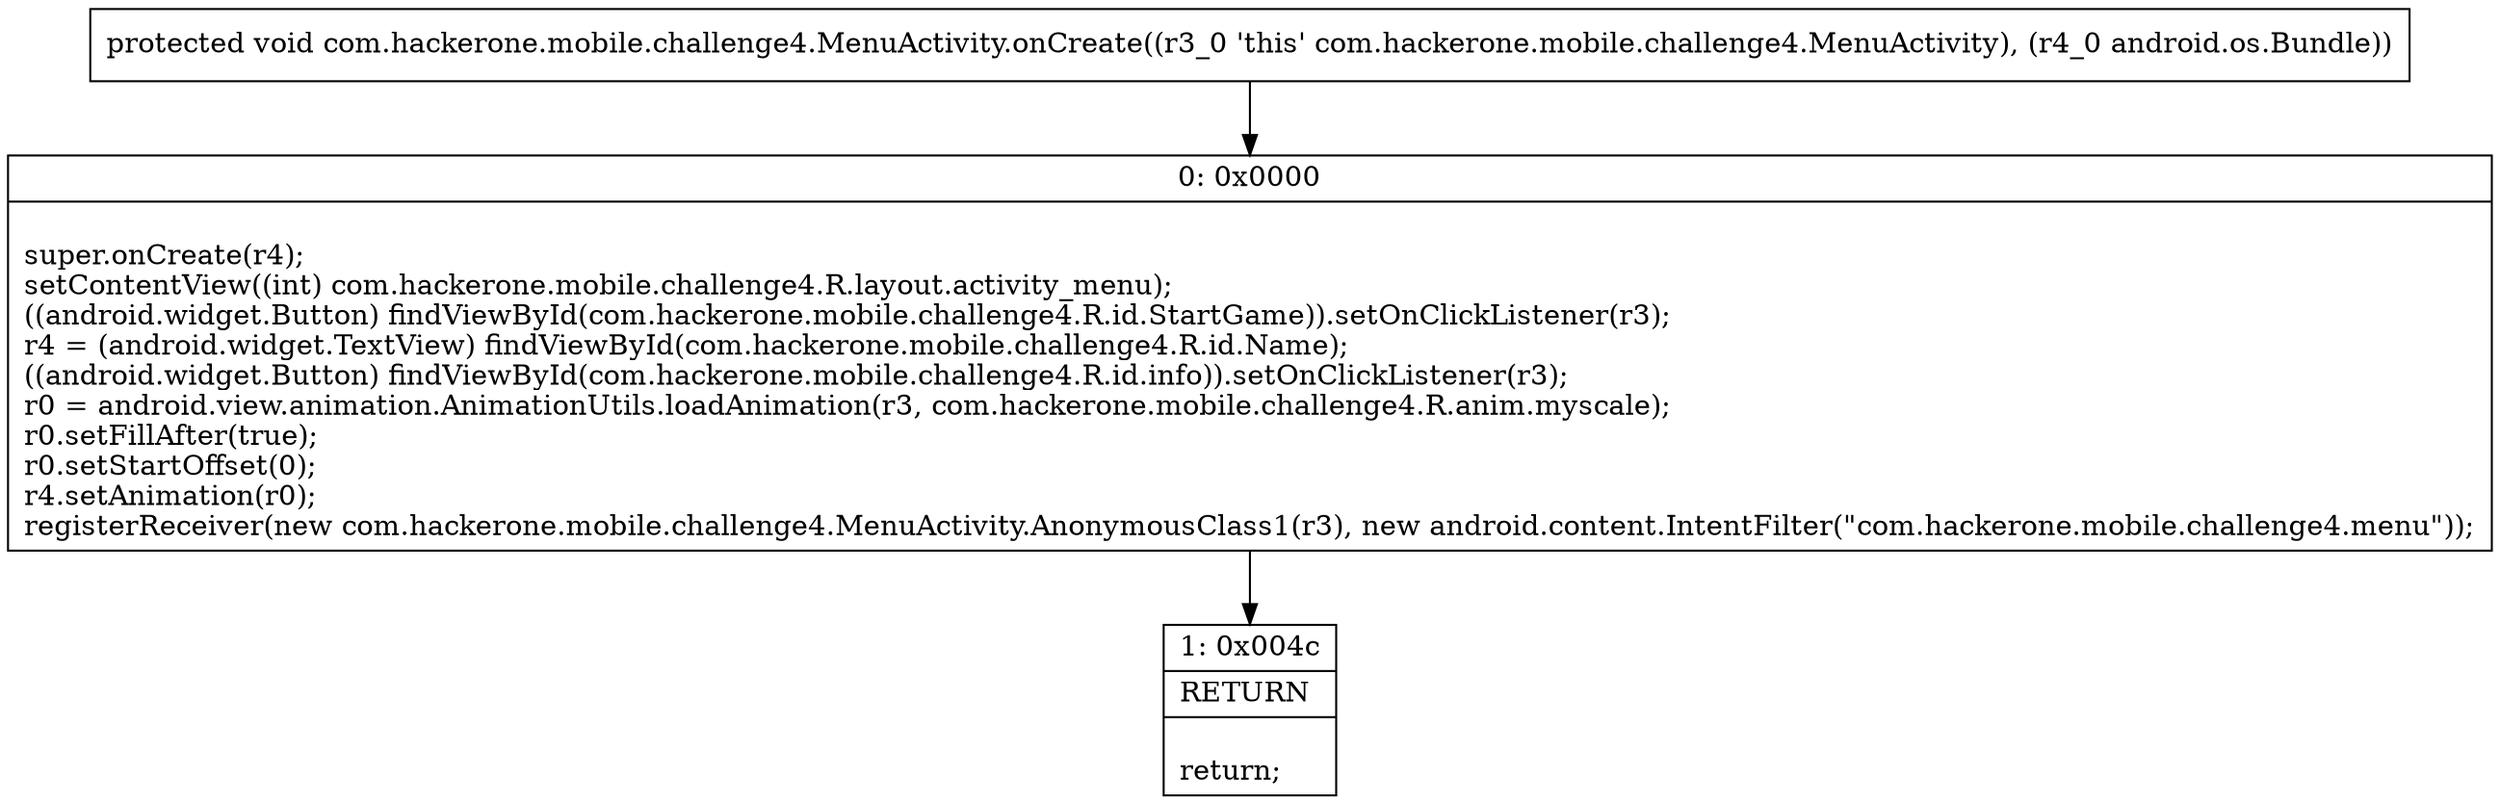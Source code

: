digraph "CFG forcom.hackerone.mobile.challenge4.MenuActivity.onCreate(Landroid\/os\/Bundle;)V" {
Node_0 [shape=record,label="{0\:\ 0x0000|\lsuper.onCreate(r4);\lsetContentView((int) com.hackerone.mobile.challenge4.R.layout.activity_menu);\l((android.widget.Button) findViewById(com.hackerone.mobile.challenge4.R.id.StartGame)).setOnClickListener(r3);\lr4 = (android.widget.TextView) findViewById(com.hackerone.mobile.challenge4.R.id.Name);\l((android.widget.Button) findViewById(com.hackerone.mobile.challenge4.R.id.info)).setOnClickListener(r3);\lr0 = android.view.animation.AnimationUtils.loadAnimation(r3, com.hackerone.mobile.challenge4.R.anim.myscale);\lr0.setFillAfter(true);\lr0.setStartOffset(0);\lr4.setAnimation(r0);\lregisterReceiver(new com.hackerone.mobile.challenge4.MenuActivity.AnonymousClass1(r3), new android.content.IntentFilter(\"com.hackerone.mobile.challenge4.menu\"));\l}"];
Node_1 [shape=record,label="{1\:\ 0x004c|RETURN\l|\lreturn;\l}"];
MethodNode[shape=record,label="{protected void com.hackerone.mobile.challenge4.MenuActivity.onCreate((r3_0 'this' com.hackerone.mobile.challenge4.MenuActivity), (r4_0 android.os.Bundle)) }"];
MethodNode -> Node_0;
Node_0 -> Node_1;
}

